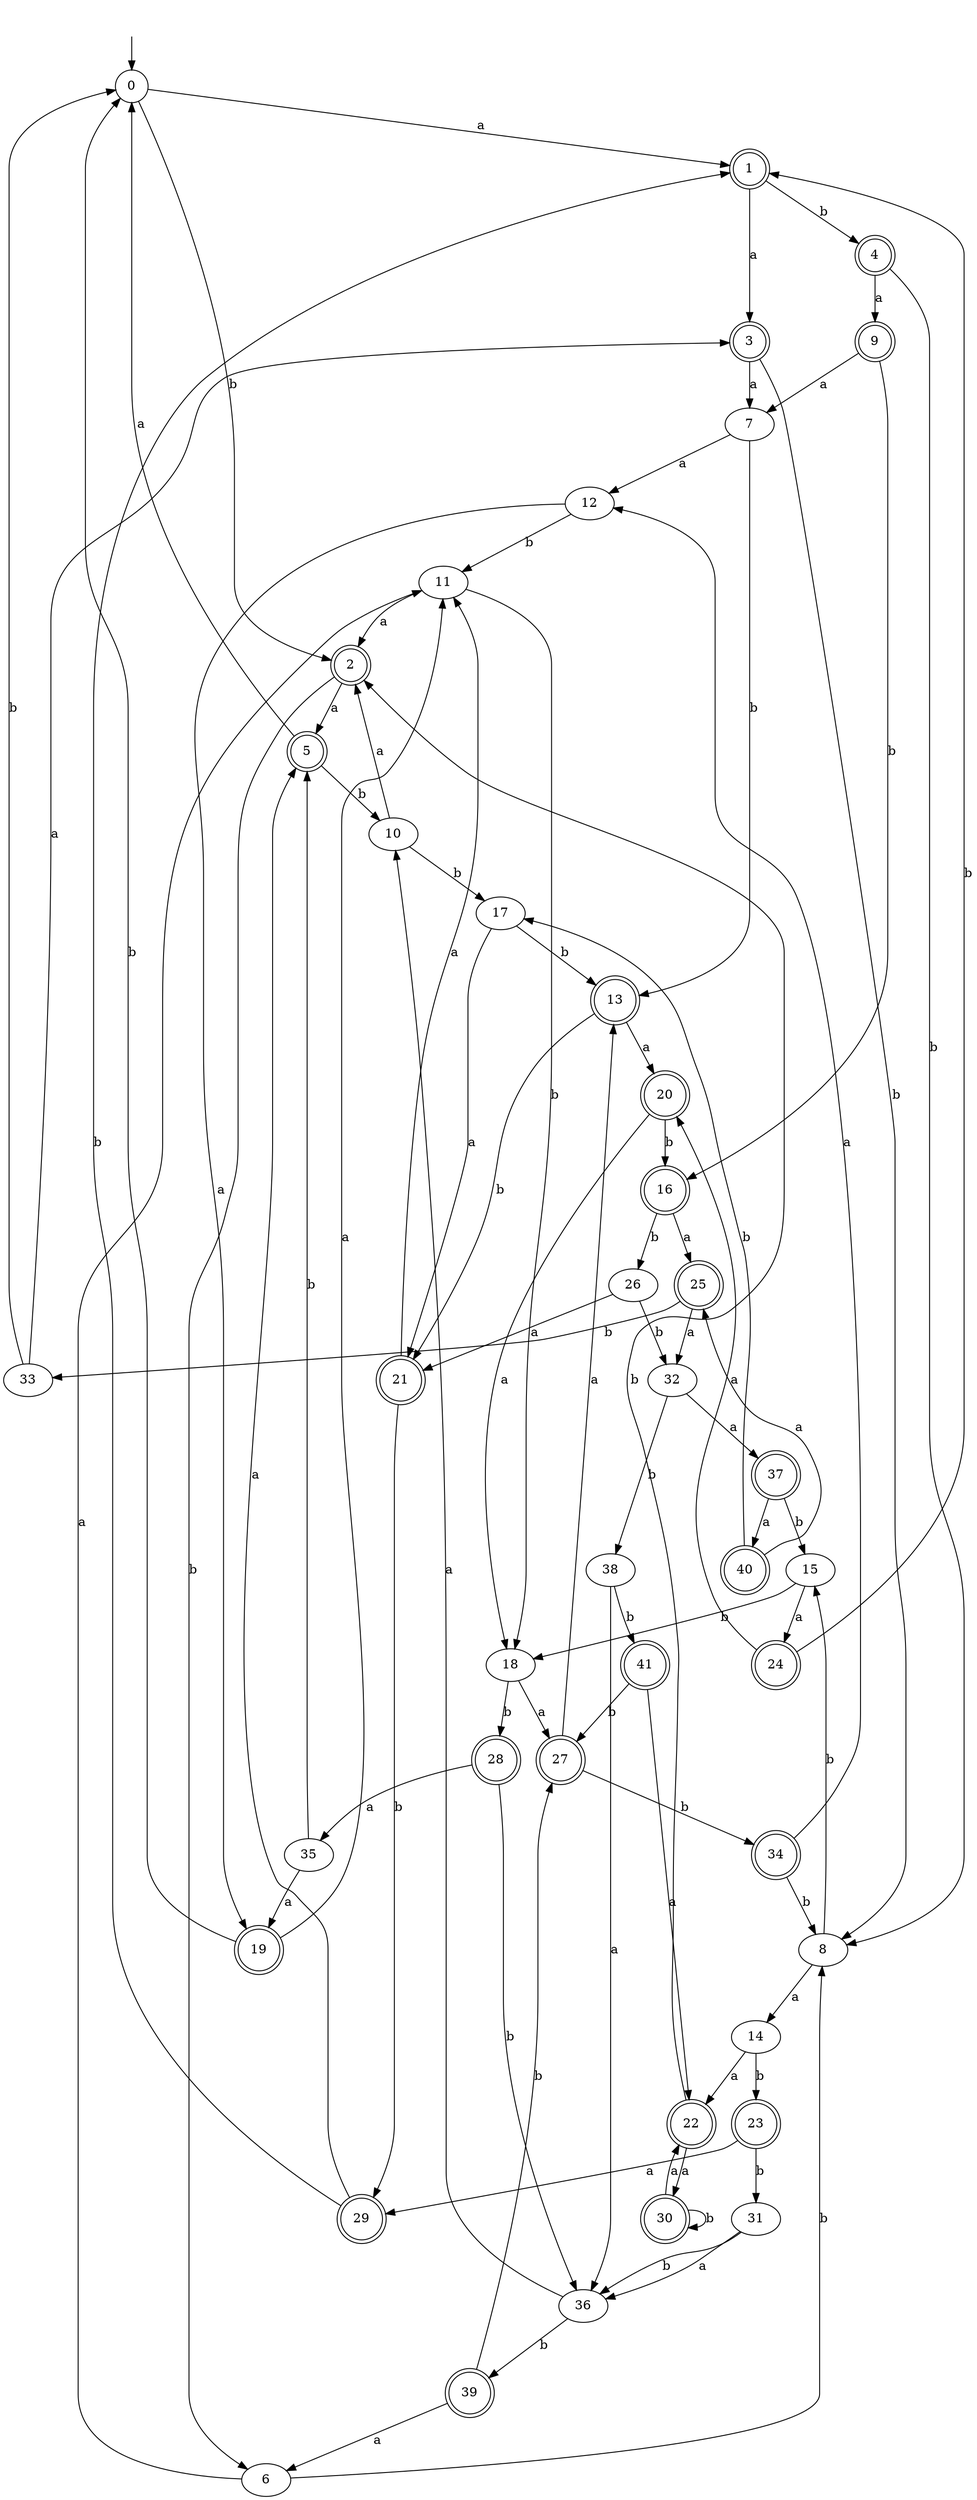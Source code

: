 digraph RandomDFA {
  __start0 [label="", shape=none];
  __start0 -> 0 [label=""];
  0 [shape=circle]
  0 -> 1 [label="a"]
  0 -> 2 [label="b"]
  1 [shape=doublecircle]
  1 -> 3 [label="a"]
  1 -> 4 [label="b"]
  2 [shape=doublecircle]
  2 -> 5 [label="a"]
  2 -> 6 [label="b"]
  3 [shape=doublecircle]
  3 -> 7 [label="a"]
  3 -> 8 [label="b"]
  4 [shape=doublecircle]
  4 -> 9 [label="a"]
  4 -> 8 [label="b"]
  5 [shape=doublecircle]
  5 -> 0 [label="a"]
  5 -> 10 [label="b"]
  6
  6 -> 11 [label="a"]
  6 -> 8 [label="b"]
  7
  7 -> 12 [label="a"]
  7 -> 13 [label="b"]
  8
  8 -> 14 [label="a"]
  8 -> 15 [label="b"]
  9 [shape=doublecircle]
  9 -> 7 [label="a"]
  9 -> 16 [label="b"]
  10
  10 -> 2 [label="a"]
  10 -> 17 [label="b"]
  11
  11 -> 2 [label="a"]
  11 -> 18 [label="b"]
  12
  12 -> 19 [label="a"]
  12 -> 11 [label="b"]
  13 [shape=doublecircle]
  13 -> 20 [label="a"]
  13 -> 21 [label="b"]
  14
  14 -> 22 [label="a"]
  14 -> 23 [label="b"]
  15
  15 -> 24 [label="a"]
  15 -> 18 [label="b"]
  16 [shape=doublecircle]
  16 -> 25 [label="a"]
  16 -> 26 [label="b"]
  17
  17 -> 21 [label="a"]
  17 -> 13 [label="b"]
  18
  18 -> 27 [label="a"]
  18 -> 28 [label="b"]
  19 [shape=doublecircle]
  19 -> 11 [label="a"]
  19 -> 0 [label="b"]
  20 [shape=doublecircle]
  20 -> 18 [label="a"]
  20 -> 16 [label="b"]
  21 [shape=doublecircle]
  21 -> 11 [label="a"]
  21 -> 29 [label="b"]
  22 [shape=doublecircle]
  22 -> 30 [label="a"]
  22 -> 2 [label="b"]
  23 [shape=doublecircle]
  23 -> 29 [label="a"]
  23 -> 31 [label="b"]
  24 [shape=doublecircle]
  24 -> 20 [label="a"]
  24 -> 1 [label="b"]
  25 [shape=doublecircle]
  25 -> 32 [label="a"]
  25 -> 33 [label="b"]
  26
  26 -> 21 [label="a"]
  26 -> 32 [label="b"]
  27 [shape=doublecircle]
  27 -> 13 [label="a"]
  27 -> 34 [label="b"]
  28 [shape=doublecircle]
  28 -> 35 [label="a"]
  28 -> 36 [label="b"]
  29 [shape=doublecircle]
  29 -> 5 [label="a"]
  29 -> 1 [label="b"]
  30 [shape=doublecircle]
  30 -> 22 [label="a"]
  30 -> 30 [label="b"]
  31
  31 -> 36 [label="a"]
  31 -> 36 [label="b"]
  32
  32 -> 37 [label="a"]
  32 -> 38 [label="b"]
  33
  33 -> 3 [label="a"]
  33 -> 0 [label="b"]
  34 [shape=doublecircle]
  34 -> 12 [label="a"]
  34 -> 8 [label="b"]
  35
  35 -> 19 [label="a"]
  35 -> 5 [label="b"]
  36
  36 -> 10 [label="a"]
  36 -> 39 [label="b"]
  37 [shape=doublecircle]
  37 -> 40 [label="a"]
  37 -> 15 [label="b"]
  38
  38 -> 36 [label="a"]
  38 -> 41 [label="b"]
  39 [shape=doublecircle]
  39 -> 6 [label="a"]
  39 -> 27 [label="b"]
  40 [shape=doublecircle]
  40 -> 25 [label="a"]
  40 -> 17 [label="b"]
  41 [shape=doublecircle]
  41 -> 22 [label="a"]
  41 -> 27 [label="b"]
}
